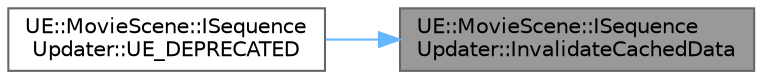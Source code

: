 digraph "UE::MovieScene::ISequenceUpdater::InvalidateCachedData"
{
 // INTERACTIVE_SVG=YES
 // LATEX_PDF_SIZE
  bgcolor="transparent";
  edge [fontname=Helvetica,fontsize=10,labelfontname=Helvetica,labelfontsize=10];
  node [fontname=Helvetica,fontsize=10,shape=box,height=0.2,width=0.4];
  rankdir="RL";
  Node1 [id="Node000001",label="UE::MovieScene::ISequence\lUpdater::InvalidateCachedData",height=0.2,width=0.4,color="gray40", fillcolor="grey60", style="filled", fontcolor="black",tooltip="Invalidate any cached information that depends on the compiled sequence data due to the compiled data..."];
  Node1 -> Node2 [id="edge1_Node000001_Node000002",dir="back",color="steelblue1",style="solid",tooltip=" "];
  Node2 [id="Node000002",label="UE::MovieScene::ISequence\lUpdater::UE_DEPRECATED",height=0.2,width=0.4,color="grey40", fillcolor="white", style="filled",URL="$d4/daf/structUE_1_1MovieScene_1_1ISequenceUpdater.html#af338b01a50ecb31c96bad8ed0dca584d",tooltip=" "];
}
